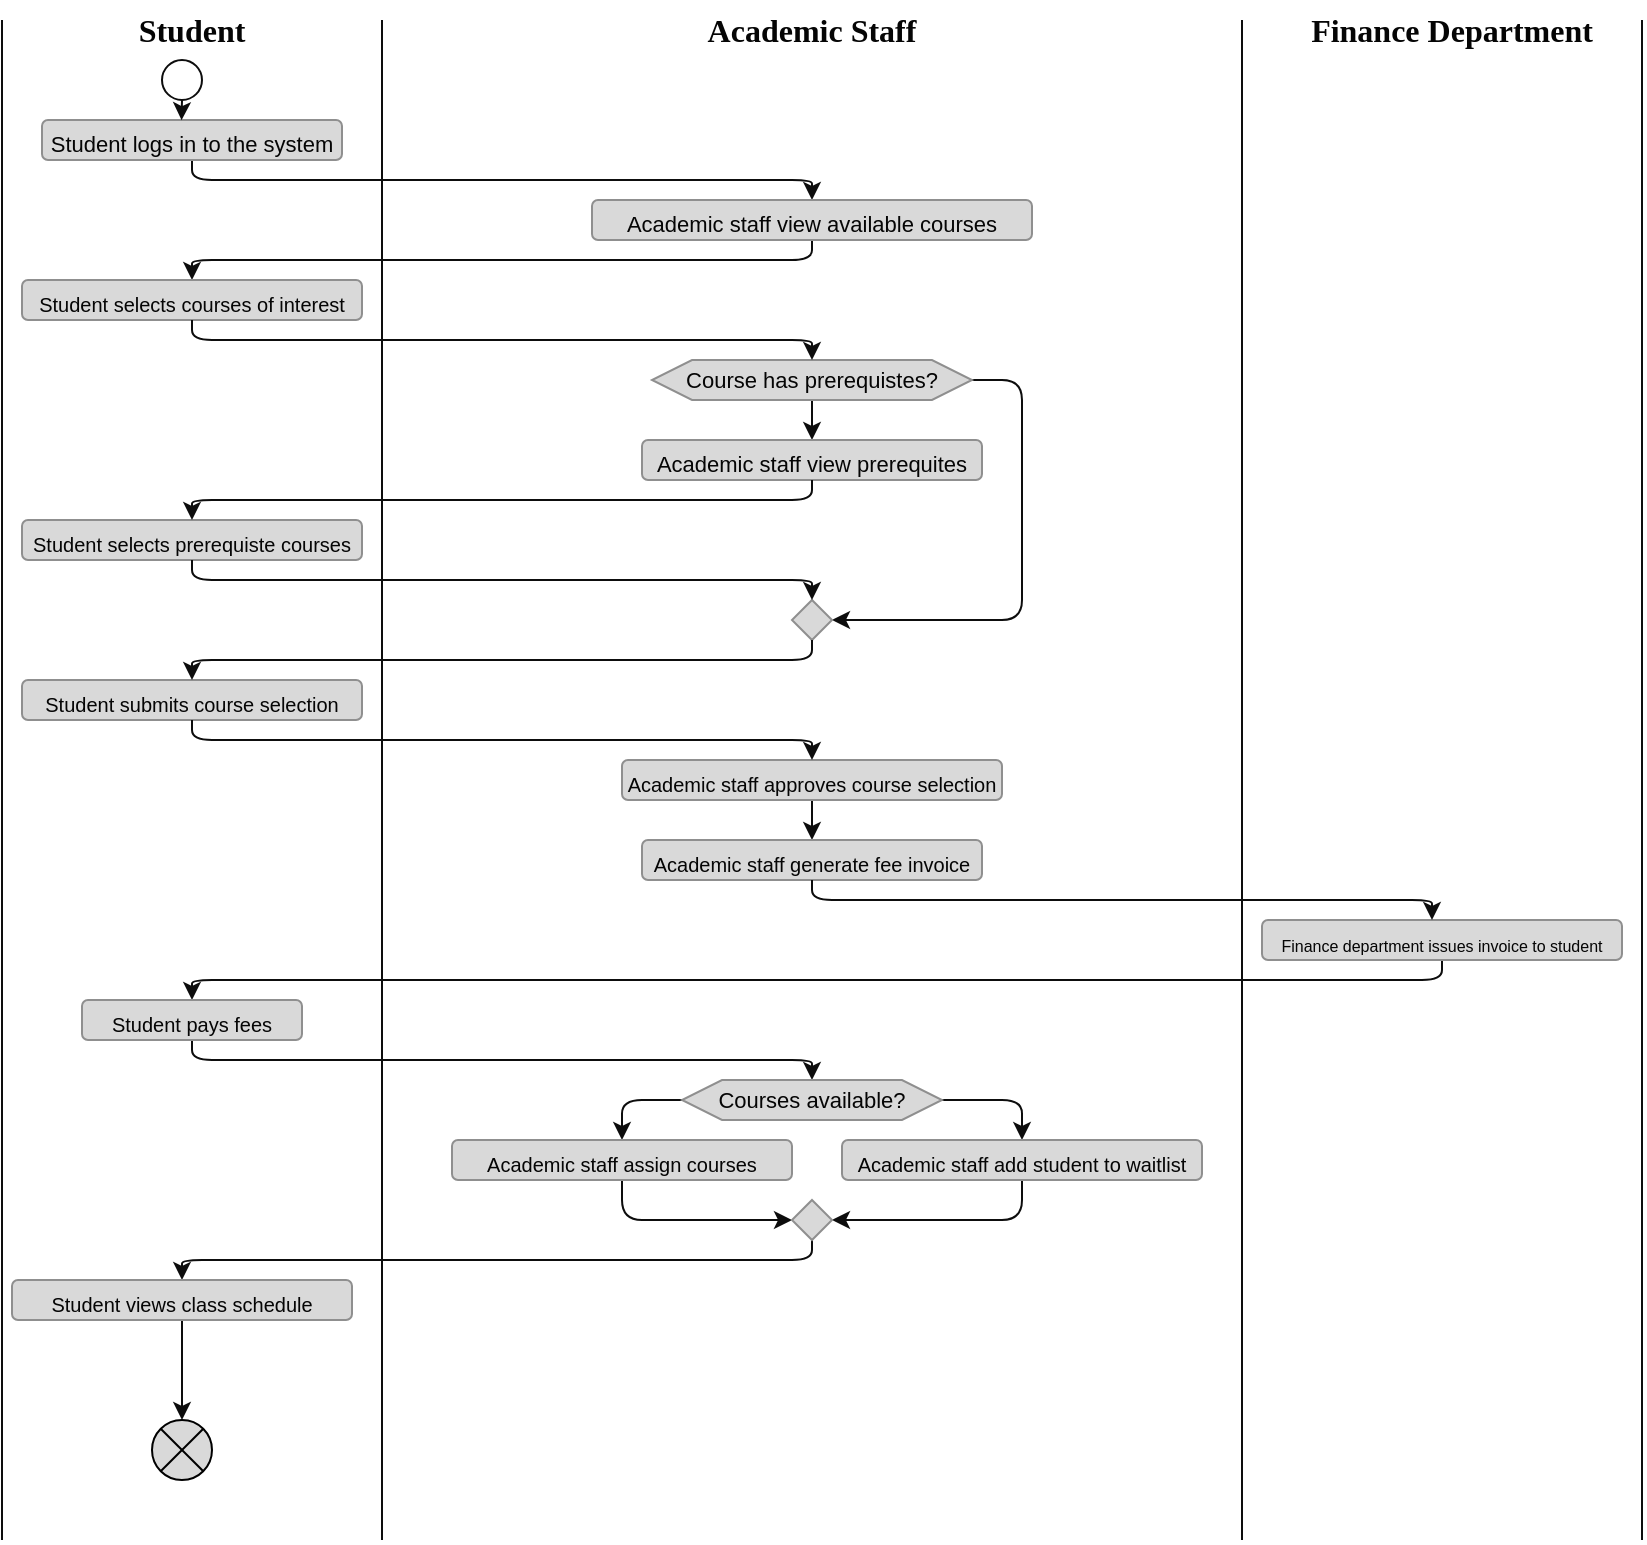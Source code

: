 <mxfile>
    <diagram id="8RZz2peqLniMW-pnqTaf" name="Page-1">
        <mxGraphModel dx="2066" dy="784" grid="0" gridSize="10" guides="1" tooltips="1" connect="1" arrows="1" fold="1" page="1" pageScale="1" pageWidth="850" pageHeight="1100" background="#FFFFFF" math="0" shadow="0">
            <root>
                <mxCell id="0"/>
                <mxCell id="1" parent="0"/>
                <mxCell id="8" value="" style="endArrow=none;html=1;strokeColor=#0d0d0d;fontColor=#02f0f0;" parent="1" edge="1">
                    <mxGeometry width="50" height="50" relative="1" as="geometry">
                        <mxPoint x="-640" y="800" as="sourcePoint"/>
                        <mxPoint x="-640" y="40" as="targetPoint"/>
                    </mxGeometry>
                </mxCell>
                <mxCell id="9" value="" style="endArrow=none;html=1;strokeColor=#0d0d0d;fontColor=#02f0f0;" parent="1" edge="1">
                    <mxGeometry width="50" height="50" relative="1" as="geometry">
                        <mxPoint x="-210" y="800" as="sourcePoint"/>
                        <mxPoint x="-210" y="40" as="targetPoint"/>
                    </mxGeometry>
                </mxCell>
                <mxCell id="10" value="" style="endArrow=none;html=1;strokeColor=#0d0d0d;fontColor=#02f0f0;" parent="1" edge="1">
                    <mxGeometry width="50" height="50" relative="1" as="geometry">
                        <mxPoint x="-10" y="800" as="sourcePoint"/>
                        <mxPoint x="-10" y="40" as="targetPoint"/>
                    </mxGeometry>
                </mxCell>
                <mxCell id="11" value="&lt;b&gt;&lt;font face=&quot;Garamond&quot; style=&quot;font-size: 16px;&quot;&gt;Student&lt;/font&gt;&lt;/b&gt;" style="text;html=1;strokeColor=none;fillColor=none;align=center;verticalAlign=middle;whiteSpace=wrap;rounded=0;fontColor=#050505;" parent="1" vertex="1">
                    <mxGeometry x="-820" y="30" width="170" height="30" as="geometry"/>
                </mxCell>
                <mxCell id="12" value="&lt;b&gt;&lt;font face=&quot;Garamond&quot; style=&quot;font-size: 16px;&quot;&gt;Academic Staff&lt;/font&gt;&lt;/b&gt;" style="text;html=1;strokeColor=none;fillColor=none;align=center;verticalAlign=middle;whiteSpace=wrap;rounded=0;fontColor=#050505;" parent="1" vertex="1">
                    <mxGeometry x="-540" y="30" width="230" height="30" as="geometry"/>
                </mxCell>
                <mxCell id="13" value="&lt;b&gt;&lt;font face=&quot;Garamond&quot; style=&quot;font-size: 16px;&quot;&gt;Finance Department&lt;/font&gt;&lt;/b&gt;" style="text;html=1;strokeColor=none;fillColor=none;align=center;verticalAlign=middle;whiteSpace=wrap;rounded=0;fontColor=#050505;" parent="1" vertex="1">
                    <mxGeometry x="-190" y="30" width="170" height="30" as="geometry"/>
                </mxCell>
                <mxCell id="19" style="edgeStyle=orthogonalEdgeStyle;html=1;exitX=0.5;exitY=1;exitDx=0;exitDy=0;entryX=0.5;entryY=0;entryDx=0;entryDy=0;strokeColor=#0d0d0d;fontFamily=Helvetica;fontSize=11;fontColor=#050505;" parent="1" source="14" target="16" edge="1">
                    <mxGeometry relative="1" as="geometry">
                        <Array as="points">
                            <mxPoint x="-735" y="120"/>
                        </Array>
                    </mxGeometry>
                </mxCell>
                <mxCell id="14" value="&lt;font style=&quot;font-size: 11px;&quot; face=&quot;Helvetica&quot;&gt;Student logs in to the system&lt;/font&gt;" style="rounded=1;whiteSpace=wrap;html=1;fontFamily=Garamond;fontSize=16;fillStyle=solid;fillColor=#D9D9D9;gradientColor=none;strokeColor=#8F8F8F;fontColor=#050505;" parent="1" vertex="1">
                    <mxGeometry x="-810" y="90" width="150" height="20" as="geometry"/>
                </mxCell>
                <mxCell id="20" style="edgeStyle=orthogonalEdgeStyle;html=1;entryX=0.5;entryY=0;entryDx=0;entryDy=0;strokeColor=#0d0d0d;fontFamily=Helvetica;fontSize=11;fontColor=#050505;" parent="1" source="16" target="18" edge="1">
                    <mxGeometry relative="1" as="geometry">
                        <Array as="points">
                            <mxPoint x="-425" y="160"/>
                            <mxPoint x="-735" y="160"/>
                        </Array>
                    </mxGeometry>
                </mxCell>
                <mxCell id="16" value="&lt;font style=&quot;font-size: 11px;&quot; face=&quot;Helvetica&quot;&gt;Academic staff view available courses&lt;/font&gt;" style="rounded=1;whiteSpace=wrap;html=1;fontFamily=Garamond;fontSize=16;fillStyle=solid;fillColor=#D9D9D9;gradientColor=none;strokeColor=#8f8f8f;fontColor=#050505;" parent="1" vertex="1">
                    <mxGeometry x="-535" y="130" width="220" height="20" as="geometry"/>
                </mxCell>
                <mxCell id="42" style="edgeStyle=orthogonalEdgeStyle;html=1;exitX=0.5;exitY=1;exitDx=0;exitDy=0;entryX=0.465;entryY=0.004;entryDx=0;entryDy=0;entryPerimeter=0;strokeColor=#0d0d0d;fontFamily=Helvetica;fontSize=8;fontColor=#050505;" parent="1" source="17" target="14" edge="1">
                    <mxGeometry relative="1" as="geometry"/>
                </mxCell>
                <mxCell id="17" value="" style="ellipse;whiteSpace=wrap;html=1;aspect=fixed;fillStyle=solid;fontFamily=Helvetica;fontSize=11;strokeColor=#0d0d0d;fontColor=#050505;" parent="1" vertex="1">
                    <mxGeometry x="-750" y="60" width="20" height="20" as="geometry"/>
                </mxCell>
                <mxCell id="18" value="&lt;font style=&quot;font-size: 10px;&quot; face=&quot;Helvetica&quot;&gt;Student selects courses of interest&lt;/font&gt;" style="rounded=1;whiteSpace=wrap;html=1;fontFamily=Garamond;fontSize=16;fillStyle=solid;fillColor=#D9D9D9;gradientColor=none;strokeColor=#8F8F8F;fontColor=#050505;" parent="1" vertex="1">
                    <mxGeometry x="-820" y="170" width="170" height="20" as="geometry"/>
                </mxCell>
                <mxCell id="44" style="edgeStyle=orthogonalEdgeStyle;html=1;exitX=0.5;exitY=1;exitDx=0;exitDy=0;entryX=0.5;entryY=0;entryDx=0;entryDy=0;strokeColor=#0d0d0d;fontFamily=Helvetica;fontSize=8;fontColor=#050505;" parent="1" source="24" target="25" edge="1">
                    <mxGeometry relative="1" as="geometry"/>
                </mxCell>
                <mxCell id="45" style="edgeStyle=orthogonalEdgeStyle;html=1;entryX=1;entryY=0.5;entryDx=0;entryDy=0;strokeColor=#0d0d0d;fontFamily=Helvetica;fontSize=8;fontColor=#050505;" parent="1" source="24" target="29" edge="1">
                    <mxGeometry relative="1" as="geometry">
                        <Array as="points">
                            <mxPoint x="-320" y="220"/>
                            <mxPoint x="-320" y="340"/>
                        </Array>
                    </mxGeometry>
                </mxCell>
                <mxCell id="24" value="Course has prerequistes?" style="shape=hexagon;perimeter=hexagonPerimeter2;whiteSpace=wrap;html=1;fixedSize=1;fillStyle=solid;strokeColor=#8f8f8f;fontFamily=Helvetica;fontSize=11;fontColor=#050505;fillColor=#D9D9D9;gradientColor=none;" parent="1" vertex="1">
                    <mxGeometry x="-505" y="210" width="160" height="20" as="geometry"/>
                </mxCell>
                <mxCell id="25" value="&lt;font style=&quot;font-size: 11px;&quot; face=&quot;Helvetica&quot;&gt;Academic staff view prerequites&lt;/font&gt;" style="rounded=1;whiteSpace=wrap;html=1;fontFamily=Garamond;fontSize=16;fillStyle=solid;fillColor=#D9D9D9;gradientColor=none;strokeColor=#8F8F8F;fontColor=#050505;" parent="1" vertex="1">
                    <mxGeometry x="-510" y="250" width="170" height="20" as="geometry"/>
                </mxCell>
                <mxCell id="26" value="&lt;font style=&quot;font-size: 10px;&quot; face=&quot;Helvetica&quot;&gt;Student selects prerequiste courses&lt;/font&gt;" style="rounded=1;whiteSpace=wrap;html=1;fontFamily=Garamond;fontSize=16;fillStyle=solid;fillColor=#D9D9D9;gradientColor=none;strokeColor=#8F8F8F;fontColor=#050505;" parent="1" vertex="1">
                    <mxGeometry x="-820" y="290" width="170" height="20" as="geometry"/>
                </mxCell>
                <mxCell id="29" value="" style="rhombus;whiteSpace=wrap;html=1;fillStyle=solid;strokeColor=#8f8f8f;fontFamily=Helvetica;fontSize=10;fontColor=#050505;fillColor=#D9D9D9;gradientColor=none;" parent="1" vertex="1">
                    <mxGeometry x="-435" y="330" width="20" height="20" as="geometry"/>
                </mxCell>
                <mxCell id="30" value="&lt;font style=&quot;font-size: 10px;&quot; face=&quot;Helvetica&quot;&gt;Student submits course selection&lt;/font&gt;" style="rounded=1;whiteSpace=wrap;html=1;fontFamily=Garamond;fontSize=16;fillStyle=solid;fillColor=#D9D9D9;gradientColor=none;strokeColor=#8F8F8F;fontColor=#050505;" parent="1" vertex="1">
                    <mxGeometry x="-820" y="370" width="170" height="20" as="geometry"/>
                </mxCell>
                <mxCell id="50" style="edgeStyle=orthogonalEdgeStyle;html=1;exitX=0.5;exitY=1;exitDx=0;exitDy=0;entryX=0.5;entryY=0;entryDx=0;entryDy=0;strokeColor=#0d0d0d;fontFamily=Helvetica;fontSize=8;fontColor=#050505;" parent="1" source="31" target="32" edge="1">
                    <mxGeometry relative="1" as="geometry"/>
                </mxCell>
                <mxCell id="31" value="&lt;font style=&quot;font-size: 10px;&quot; face=&quot;Helvetica&quot;&gt;Academic staff approves course selection&lt;/font&gt;" style="rounded=1;whiteSpace=wrap;html=1;fontFamily=Garamond;fontSize=16;fillStyle=solid;fillColor=#D9D9D9;gradientColor=none;strokeColor=#8F8F8F;fontColor=#050505;" parent="1" vertex="1">
                    <mxGeometry x="-520" y="410" width="190" height="20" as="geometry"/>
                </mxCell>
                <mxCell id="32" value="&lt;font style=&quot;font-size: 10px;&quot; face=&quot;Helvetica&quot;&gt;Academic staff generate fee invoice&lt;/font&gt;" style="rounded=1;whiteSpace=wrap;html=1;fontFamily=Garamond;fontSize=16;fillStyle=solid;fillColor=#D9D9D9;gradientColor=none;strokeColor=#8F8F8F;fontColor=#050505;" parent="1" vertex="1">
                    <mxGeometry x="-510" y="450" width="170" height="20" as="geometry"/>
                </mxCell>
                <mxCell id="52" style="edgeStyle=orthogonalEdgeStyle;html=1;exitX=0.5;exitY=1;exitDx=0;exitDy=0;entryX=0.5;entryY=0;entryDx=0;entryDy=0;strokeColor=#0d0d0d;fontFamily=Helvetica;fontSize=8;fontColor=#050505;" parent="1" source="33" target="34" edge="1">
                    <mxGeometry relative="1" as="geometry"/>
                </mxCell>
                <mxCell id="33" value="&lt;font style=&quot;font-size: 8px;&quot; face=&quot;Helvetica&quot;&gt;Finance department issues invoice to student&lt;/font&gt;" style="rounded=1;whiteSpace=wrap;html=1;fontFamily=Garamond;fontSize=16;fillStyle=solid;fillColor=#D9D9D9;gradientColor=none;strokeColor=#8F8F8F;fontColor=#050505;" parent="1" vertex="1">
                    <mxGeometry x="-200" y="490" width="180" height="20" as="geometry"/>
                </mxCell>
                <mxCell id="53" style="edgeStyle=orthogonalEdgeStyle;html=1;exitX=0.5;exitY=1;exitDx=0;exitDy=0;entryX=0.5;entryY=0;entryDx=0;entryDy=0;strokeColor=#0d0d0d;fontFamily=Helvetica;fontSize=8;fontColor=#050505;" parent="1" source="34" target="36" edge="1">
                    <mxGeometry relative="1" as="geometry"/>
                </mxCell>
                <mxCell id="34" value="&lt;font style=&quot;font-size: 10px;&quot; face=&quot;Helvetica&quot;&gt;Student pays fees&lt;/font&gt;" style="rounded=1;whiteSpace=wrap;html=1;fontFamily=Garamond;fontSize=16;fillStyle=solid;fillColor=#D9D9D9;gradientColor=none;strokeColor=#8F8F8F;fontColor=#050505;" parent="1" vertex="1">
                    <mxGeometry x="-790" y="530" width="110" height="20" as="geometry"/>
                </mxCell>
                <mxCell id="35" value="" style="endArrow=none;html=1;strokeColor=#0d0d0d;fontColor=#02f0f0;" parent="1" edge="1">
                    <mxGeometry width="50" height="50" relative="1" as="geometry">
                        <mxPoint x="-830" y="800" as="sourcePoint"/>
                        <mxPoint x="-830" y="40" as="targetPoint"/>
                    </mxGeometry>
                </mxCell>
                <mxCell id="54" style="edgeStyle=orthogonalEdgeStyle;html=1;exitX=0;exitY=0.5;exitDx=0;exitDy=0;strokeColor=#0d0d0d;fontFamily=Helvetica;fontSize=8;fontColor=#050505;" parent="1" source="36" target="37" edge="1">
                    <mxGeometry relative="1" as="geometry"/>
                </mxCell>
                <mxCell id="55" style="edgeStyle=orthogonalEdgeStyle;html=1;exitX=1;exitY=0.5;exitDx=0;exitDy=0;entryX=0.5;entryY=0;entryDx=0;entryDy=0;strokeColor=#0d0d0d;fontFamily=Helvetica;fontSize=8;fontColor=#050505;" parent="1" source="36" target="38" edge="1">
                    <mxGeometry relative="1" as="geometry"/>
                </mxCell>
                <mxCell id="36" value="Courses available?" style="shape=hexagon;perimeter=hexagonPerimeter2;whiteSpace=wrap;html=1;fixedSize=1;fillStyle=solid;strokeColor=#8f8f8f;fontFamily=Helvetica;fontSize=11;fontColor=#050505;fillColor=#D9D9D9;gradientColor=none;" parent="1" vertex="1">
                    <mxGeometry x="-490" y="570" width="130" height="20" as="geometry"/>
                </mxCell>
                <mxCell id="56" style="edgeStyle=orthogonalEdgeStyle;html=1;exitX=0.5;exitY=1;exitDx=0;exitDy=0;entryX=0;entryY=0.5;entryDx=0;entryDy=0;strokeColor=#0d0d0d;fontFamily=Helvetica;fontSize=8;fontColor=#050505;" parent="1" source="37" target="39" edge="1">
                    <mxGeometry relative="1" as="geometry"/>
                </mxCell>
                <mxCell id="37" value="&lt;font style=&quot;font-size: 10px;&quot; face=&quot;Helvetica&quot;&gt;Academic staff assign courses&lt;/font&gt;" style="rounded=1;whiteSpace=wrap;html=1;fontFamily=Garamond;fontSize=16;fillStyle=solid;fillColor=#D9D9D9;gradientColor=none;strokeColor=#8F8F8F;fontColor=#050505;" parent="1" vertex="1">
                    <mxGeometry x="-605" y="600" width="170" height="20" as="geometry"/>
                </mxCell>
                <mxCell id="57" style="edgeStyle=orthogonalEdgeStyle;html=1;exitX=0.5;exitY=1;exitDx=0;exitDy=0;entryX=1;entryY=0.5;entryDx=0;entryDy=0;strokeColor=#0d0d0d;fontFamily=Helvetica;fontSize=8;fontColor=#050505;" parent="1" source="38" target="39" edge="1">
                    <mxGeometry relative="1" as="geometry"/>
                </mxCell>
                <mxCell id="38" value="&lt;font style=&quot;font-size: 10px;&quot; face=&quot;Helvetica&quot;&gt;Academic staff add student to waitlist&lt;/font&gt;" style="rounded=1;whiteSpace=wrap;html=1;fontFamily=Garamond;fontSize=16;fillStyle=solid;fillColor=#D9D9D9;gradientColor=none;strokeColor=#8F8F8F;fontColor=#050505;" parent="1" vertex="1">
                    <mxGeometry x="-410" y="600" width="180" height="20" as="geometry"/>
                </mxCell>
                <mxCell id="58" style="edgeStyle=orthogonalEdgeStyle;html=1;exitX=0.5;exitY=1;exitDx=0;exitDy=0;entryX=0.5;entryY=0;entryDx=0;entryDy=0;strokeColor=#0d0d0d;fontFamily=Helvetica;fontSize=8;fontColor=#050505;" parent="1" source="39" target="40" edge="1">
                    <mxGeometry relative="1" as="geometry"/>
                </mxCell>
                <mxCell id="39" value="" style="rhombus;whiteSpace=wrap;html=1;fillStyle=solid;strokeColor=#8f8f8f;fontFamily=Helvetica;fontSize=10;fontColor=#050505;fillColor=#D9D9D9;gradientColor=none;" parent="1" vertex="1">
                    <mxGeometry x="-435" y="630" width="20" height="20" as="geometry"/>
                </mxCell>
                <mxCell id="60" value="" style="edgeStyle=orthogonalEdgeStyle;html=1;strokeColor=#0d0d0d;fontFamily=Helvetica;fontSize=8;fontColor=#050505;" parent="1" source="40" target="41" edge="1">
                    <mxGeometry relative="1" as="geometry"/>
                </mxCell>
                <mxCell id="40" value="&lt;font style=&quot;font-size: 10px;&quot; face=&quot;Helvetica&quot;&gt;Student views class schedule&lt;/font&gt;" style="rounded=1;whiteSpace=wrap;html=1;fontFamily=Garamond;fontSize=16;fillStyle=solid;fillColor=#D9D9D9;gradientColor=none;strokeColor=#8F8F8F;fontColor=#050505;" parent="1" vertex="1">
                    <mxGeometry x="-825" y="670" width="170" height="20" as="geometry"/>
                </mxCell>
                <mxCell id="41" value="" style="shape=sumEllipse;perimeter=ellipsePerimeter;whiteSpace=wrap;html=1;backgroundOutline=1;fillStyle=solid;strokeColor=#000000;fontFamily=Helvetica;fontSize=8;fontColor=#050505;fillColor=#D9D9D9;gradientColor=none;" parent="1" vertex="1">
                    <mxGeometry x="-755" y="740" width="30" height="30" as="geometry"/>
                </mxCell>
                <mxCell id="43" style="edgeStyle=orthogonalEdgeStyle;html=1;exitX=0.5;exitY=1;exitDx=0;exitDy=0;entryX=0.5;entryY=0;entryDx=0;entryDy=0;strokeColor=#0d0d0d;fontFamily=Helvetica;fontSize=11;fontColor=#050505;" parent="1" edge="1">
                    <mxGeometry relative="1" as="geometry">
                        <mxPoint x="-735" y="190" as="sourcePoint"/>
                        <mxPoint x="-425" y="210" as="targetPoint"/>
                        <Array as="points">
                            <mxPoint x="-735" y="200"/>
                        </Array>
                    </mxGeometry>
                </mxCell>
                <mxCell id="46" style="edgeStyle=orthogonalEdgeStyle;html=1;entryX=0.5;entryY=0;entryDx=0;entryDy=0;strokeColor=#0d0d0d;fontFamily=Helvetica;fontSize=11;fontColor=#050505;" parent="1" edge="1">
                    <mxGeometry relative="1" as="geometry">
                        <mxPoint x="-425" y="270" as="sourcePoint"/>
                        <mxPoint x="-735" y="290" as="targetPoint"/>
                        <Array as="points">
                            <mxPoint x="-425" y="280"/>
                            <mxPoint x="-735" y="280"/>
                        </Array>
                    </mxGeometry>
                </mxCell>
                <mxCell id="47" style="edgeStyle=orthogonalEdgeStyle;html=1;exitX=0.5;exitY=1;exitDx=0;exitDy=0;entryX=0.5;entryY=0;entryDx=0;entryDy=0;strokeColor=#0d0d0d;fontFamily=Helvetica;fontSize=11;fontColor=#050505;" parent="1" edge="1">
                    <mxGeometry relative="1" as="geometry">
                        <mxPoint x="-735" y="310" as="sourcePoint"/>
                        <mxPoint x="-425" y="330" as="targetPoint"/>
                        <Array as="points">
                            <mxPoint x="-735" y="320"/>
                        </Array>
                    </mxGeometry>
                </mxCell>
                <mxCell id="48" style="edgeStyle=orthogonalEdgeStyle;html=1;entryX=0.5;entryY=0;entryDx=0;entryDy=0;strokeColor=#0d0d0d;fontFamily=Helvetica;fontSize=11;fontColor=#050505;" parent="1" edge="1">
                    <mxGeometry relative="1" as="geometry">
                        <mxPoint x="-425" y="350" as="sourcePoint"/>
                        <mxPoint x="-735" y="370" as="targetPoint"/>
                        <Array as="points">
                            <mxPoint x="-425" y="360"/>
                            <mxPoint x="-735" y="360"/>
                        </Array>
                    </mxGeometry>
                </mxCell>
                <mxCell id="49" style="edgeStyle=orthogonalEdgeStyle;html=1;exitX=0.5;exitY=1;exitDx=0;exitDy=0;entryX=0.5;entryY=0;entryDx=0;entryDy=0;strokeColor=#0d0d0d;fontFamily=Helvetica;fontSize=11;fontColor=#050505;" parent="1" edge="1">
                    <mxGeometry relative="1" as="geometry">
                        <mxPoint x="-735" y="390" as="sourcePoint"/>
                        <mxPoint x="-425" y="410" as="targetPoint"/>
                        <Array as="points">
                            <mxPoint x="-735" y="400"/>
                        </Array>
                    </mxGeometry>
                </mxCell>
                <mxCell id="51" style="edgeStyle=orthogonalEdgeStyle;html=1;exitX=0.5;exitY=1;exitDx=0;exitDy=0;entryX=0.5;entryY=0;entryDx=0;entryDy=0;strokeColor=#0d0d0d;fontFamily=Helvetica;fontSize=11;fontColor=#050505;" parent="1" edge="1">
                    <mxGeometry relative="1" as="geometry">
                        <mxPoint x="-425" y="470" as="sourcePoint"/>
                        <mxPoint x="-115" y="490" as="targetPoint"/>
                        <Array as="points">
                            <mxPoint x="-425" y="480"/>
                        </Array>
                    </mxGeometry>
                </mxCell>
            </root>
        </mxGraphModel>
    </diagram>
</mxfile>